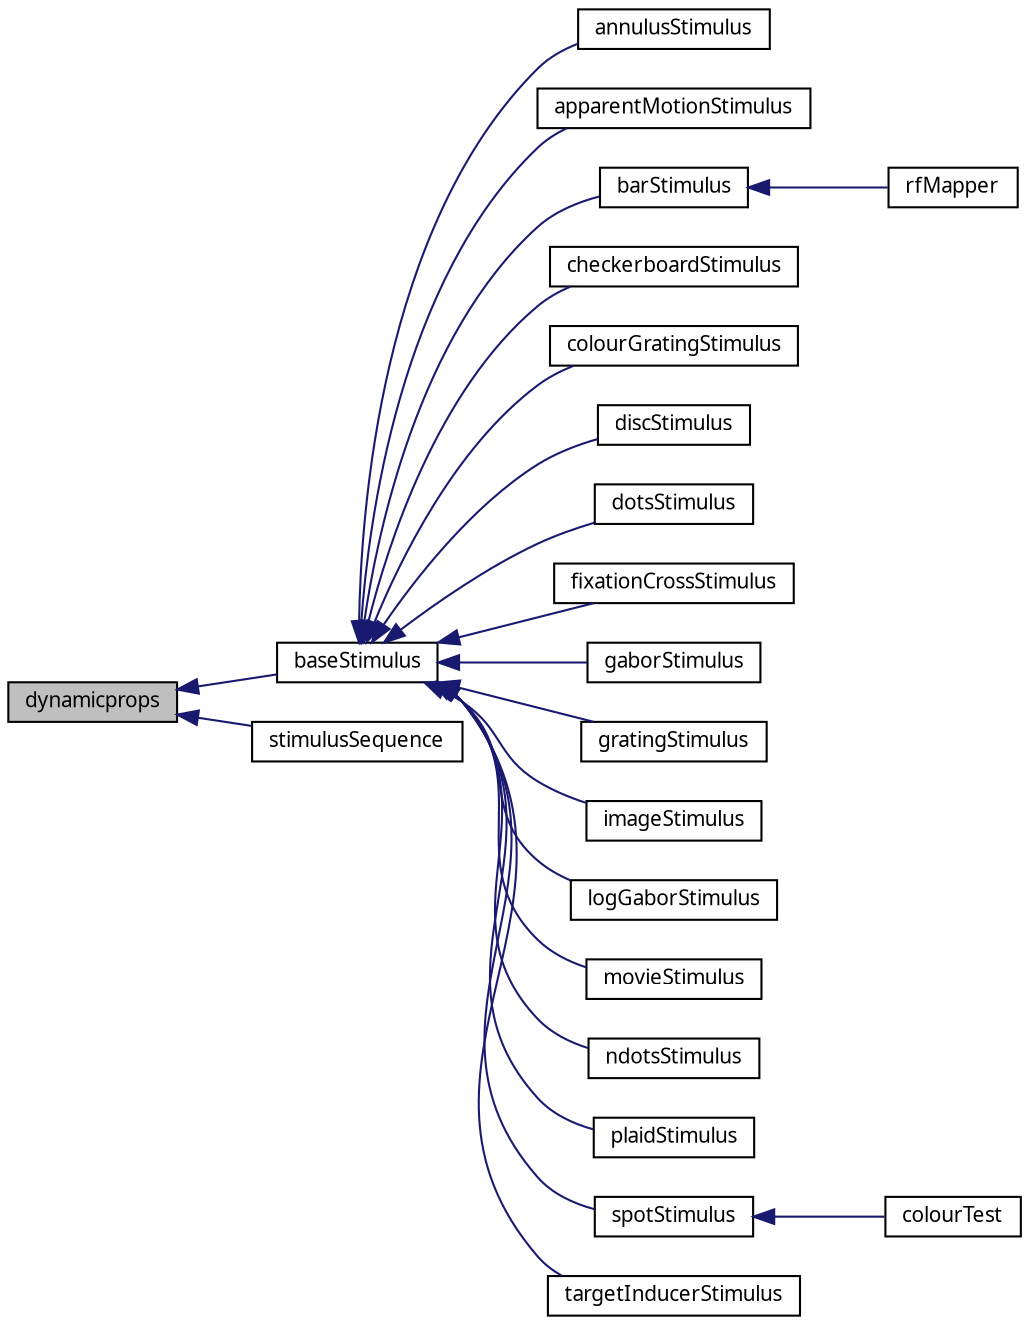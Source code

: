 digraph "dynamicprops"
{
 // LATEX_PDF_SIZE
  edge [fontname="Graublau Slab",fontsize="10",labelfontname="Graublau Slab",labelfontsize="10"];
  node [fontname="Graublau Slab",fontsize="10",shape=record];
  rankdir="LR";
  Node1 [label="dynamicprops",height=0.2,width=0.4,color="black", fillcolor="grey75", style="filled", fontcolor="black",tooltip=" "];
  Node1 -> Node2 [dir="back",color="midnightblue",fontsize="10",style="solid",fontname="Graublau Slab"];
  Node2 [label="baseStimulus",height=0.2,width=0.4,color="black", fillcolor="white", style="filled",URL="$classbase_stimulus.html",tooltip="baseStimulus is the superclass for all opticka stimulus objects"];
  Node2 -> Node3 [dir="back",color="midnightblue",fontsize="10",style="solid",fontname="Graublau Slab"];
  Node3 [label="annulusStimulus",height=0.2,width=0.4,color="black", fillcolor="white", style="filled",URL="$classannulus_stimulus.html",tooltip="annulusStimulus TODO"];
  Node2 -> Node4 [dir="back",color="midnightblue",fontsize="10",style="solid",fontname="Graublau Slab"];
  Node4 [label="apparentMotionStimulus",height=0.2,width=0.4,color="black", fillcolor="white", style="filled",URL="$classapparent_motion_stimulus.html",tooltip="apparentMotionStimulus, inherits from baseStimulus"];
  Node2 -> Node5 [dir="back",color="midnightblue",fontsize="10",style="solid",fontname="Graublau Slab"];
  Node5 [label="barStimulus",height=0.2,width=0.4,color="black", fillcolor="white", style="filled",URL="$classbar_stimulus.html",tooltip="barStimulus single bar stimulus, inherits from baseStimulus"];
  Node5 -> Node6 [dir="back",color="midnightblue",fontsize="10",style="solid",fontname="Graublau Slab"];
  Node6 [label="rfMapper",height=0.2,width=0.4,color="black", fillcolor="white", style="filled",URL="$classrf_mapper.html",tooltip="receptive field mapper rfMapper is a mouse driven receptive field mapper, using various keyboard comm..."];
  Node2 -> Node7 [dir="back",color="midnightblue",fontsize="10",style="solid",fontname="Graublau Slab"];
  Node7 [label="checkerboardStimulus",height=0.2,width=0.4,color="black", fillcolor="white", style="filled",URL="$classcheckerboard_stimulus.html",tooltip="checkerBoardStimulus – using a GLSL shader to make the checkerboard"];
  Node2 -> Node8 [dir="back",color="midnightblue",fontsize="10",style="solid",fontname="Graublau Slab"];
  Node8 [label="colourGratingStimulus",height=0.2,width=0.4,color="black", fillcolor="white", style="filled",URL="$classcolour_grating_stimulus.html",tooltip="colour grating stimulus, inherits from baseStimulus COLOURGRATINGSTIMULUS colour grating stimulus,..."];
  Node2 -> Node9 [dir="back",color="midnightblue",fontsize="10",style="solid",fontname="Graublau Slab"];
  Node9 [label="discStimulus",height=0.2,width=0.4,color="black", fillcolor="white", style="filled",URL="$classdisc_stimulus.html",tooltip="single disc stimulus, inherits from baseStimulus DISCSTIMULUS single disc stimulus,..."];
  Node2 -> Node10 [dir="back",color="midnightblue",fontsize="10",style="solid",fontname="Graublau Slab"];
  Node10 [label="dotsStimulus",height=0.2,width=0.4,color="black", fillcolor="white", style="filled",URL="$classdots_stimulus.html",tooltip="dotsStimulus simple variable coherence dots stimulus, inherits from baseStimulus"];
  Node2 -> Node11 [dir="back",color="midnightblue",fontsize="10",style="solid",fontname="Graublau Slab"];
  Node11 [label="fixationCrossStimulus",height=0.2,width=0.4,color="black", fillcolor="white", style="filled",URL="$classfixation_cross_stimulus.html",tooltip="draw fixation cross from Thaler L, Schütz AC, Goodale MA, & Gegenfurtner KR (2013) \"What is the best ..."];
  Node2 -> Node12 [dir="back",color="midnightblue",fontsize="10",style="solid",fontname="Graublau Slab"];
  Node12 [label="gaborStimulus",height=0.2,width=0.4,color="black", fillcolor="white", style="filled",URL="$classgabor_stimulus.html",tooltip="single grating stimulus, inherits from baseStimulus GRATINGSTIMULUS single grating stimulus,..."];
  Node2 -> Node13 [dir="back",color="midnightblue",fontsize="10",style="solid",fontname="Graublau Slab"];
  Node13 [label="gratingStimulus",height=0.2,width=0.4,color="black", fillcolor="white", style="filled",URL="$classgrating_stimulus.html",tooltip="single grating stimulus, inherits from baseStimulus GRATINGSTIMULUS single grating stimulus,..."];
  Node2 -> Node14 [dir="back",color="midnightblue",fontsize="10",style="solid",fontname="Graublau Slab"];
  Node14 [label="imageStimulus",height=0.2,width=0.4,color="black", fillcolor="white", style="filled",URL="$classimage_stimulus.html",tooltip="textureStimulus"];
  Node2 -> Node15 [dir="back",color="midnightblue",fontsize="10",style="solid",fontname="Graublau Slab"];
  Node15 [label="logGaborStimulus",height=0.2,width=0.4,color="black", fillcolor="white", style="filled",URL="$classlog_gabor_stimulus.html",tooltip="logGaborStimulus: orientation & SF band-pass limited filter"];
  Node2 -> Node16 [dir="back",color="midnightblue",fontsize="10",style="solid",fontname="Graublau Slab"];
  Node16 [label="movieStimulus",height=0.2,width=0.4,color="black", fillcolor="white", style="filled",URL="$classmovie_stimulus.html",tooltip="movieStimulus is the class for movie based stimulus objects"];
  Node2 -> Node17 [dir="back",color="midnightblue",fontsize="10",style="solid",fontname="Graublau Slab"];
  Node17 [label="ndotsStimulus",height=0.2,width=0.4,color="black", fillcolor="white", style="filled",URL="$classndots_stimulus.html",tooltip="ndotsStimulus limited lifetime coherence dots stimulus"];
  Node2 -> Node18 [dir="back",color="midnightblue",fontsize="10",style="solid",fontname="Graublau Slab"];
  Node18 [label="plaidStimulus",height=0.2,width=0.4,color="black", fillcolor="white", style="filled",URL="$classplaid_stimulus.html",tooltip="plaidStimulus TODO"];
  Node2 -> Node19 [dir="back",color="midnightblue",fontsize="10",style="solid",fontname="Graublau Slab"];
  Node19 [label="spotStimulus",height=0.2,width=0.4,color="black", fillcolor="white", style="filled",URL="$classspot_stimulus.html",tooltip="single disc stimulus, inherits from baseStimulus SPOTSTIMULUS single spot stimulus,..."];
  Node19 -> Node20 [dir="back",color="midnightblue",fontsize="10",style="solid",fontname="Graublau Slab"];
  Node20 [label="colourTest",height=0.2,width=0.4,color="black", fillcolor="white", style="filled",URL="$classcolour_test.html",tooltip="colour test is a simple RGB colour blender for teaching"];
  Node2 -> Node21 [dir="back",color="midnightblue",fontsize="10",style="solid",fontname="Graublau Slab"];
  Node21 [label="targetInducerStimulus",height=0.2,width=0.4,color="black", fillcolor="white", style="filled",URL="$classtarget_inducer_stimulus.html",tooltip="target inducer stimulus, inherits from baseStimulus"];
  Node1 -> Node22 [dir="back",color="midnightblue",fontsize="10",style="solid",fontname="Graublau Slab"];
  Node22 [label="stimulusSequence",height=0.2,width=0.4,color="black", fillcolor="white", style="filled",URL="$classstimulus_sequence.html",tooltip="stimulusSequence a method of constanst variable manager"];
}
